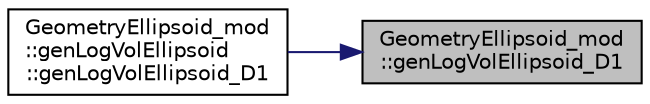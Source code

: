 digraph "GeometryEllipsoid_mod::genLogVolEllipsoid_D1"
{
 // LATEX_PDF_SIZE
  edge [fontname="Helvetica",fontsize="10",labelfontname="Helvetica",labelfontsize="10"];
  node [fontname="Helvetica",fontsize="10",shape=record];
  rankdir="RL";
  Node1 [label="GeometryEllipsoid_mod\l::genLogVolEllipsoid_D1",height=0.2,width=0.4,color="black", fillcolor="grey75", style="filled", fontcolor="black",tooltip="Return the volume of a list of nd-dimensional hyper-ellipsoids."];
  Node1 -> Node2 [dir="back",color="midnightblue",fontsize="10",style="solid",fontname="Helvetica"];
  Node2 [label="GeometryEllipsoid_mod\l::genLogVolEllipsoid\l::genLogVolEllipsoid_D1",height=0.2,width=0.4,color="black", fillcolor="white", style="filled",URL="$interfaceGeometryEllipsoid__mod_1_1genLogVolEllipsoid.html#a44daebb62f4f428021fe66f99d2c99e7",tooltip="Return the volume of a list of nd-dimensional hyper-ellipsoids."];
}
